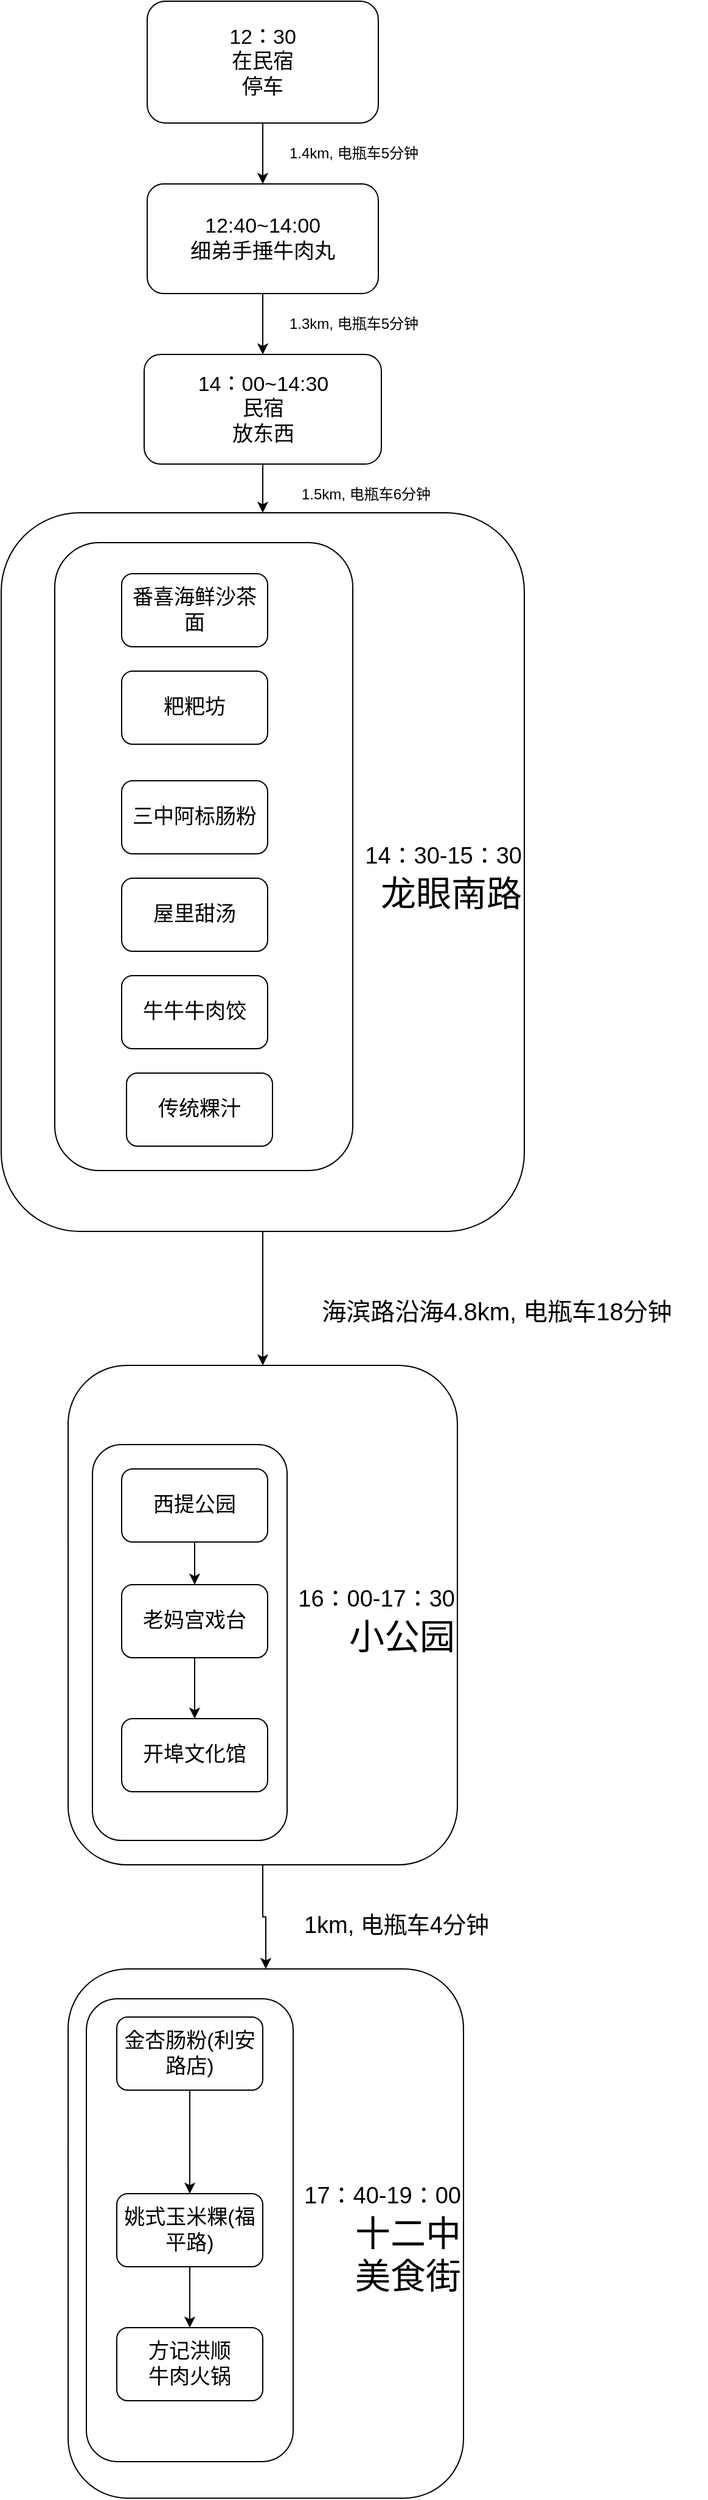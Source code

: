 <mxfile version="22.0.1" type="github">
  <diagram name="第 1 页" id="EQfGSvJC3iK6o-r2QsR9">
    <mxGraphModel dx="2384" dy="1347" grid="1" gridSize="10" guides="1" tooltips="1" connect="1" arrows="1" fold="1" page="1" pageScale="1" pageWidth="827" pageHeight="1169" math="0" shadow="0">
      <root>
        <mxCell id="0" />
        <mxCell id="1" parent="0" />
        <mxCell id="Vg29WNHCviliCaulk4M8-36" value="&lt;font style=&quot;font-size: 19px;&quot;&gt;17：40-19：00&lt;br&gt;&lt;/font&gt;十二中&lt;br&gt;美食街" style="rounded=1;whiteSpace=wrap;html=1;align=right;fontSize=29;" vertex="1" parent="1">
          <mxGeometry x="245" y="2025.5" width="325" height="434.5" as="geometry" />
        </mxCell>
        <mxCell id="Vg29WNHCviliCaulk4M8-42" style="edgeStyle=orthogonalEdgeStyle;rounded=0;orthogonalLoop=1;jettySize=auto;html=1;entryX=0.5;entryY=0;entryDx=0;entryDy=0;" edge="1" parent="1" source="Vg29WNHCviliCaulk4M8-24" target="Vg29WNHCviliCaulk4M8-36">
          <mxGeometry relative="1" as="geometry" />
        </mxCell>
        <mxCell id="Vg29WNHCviliCaulk4M8-24" value="&lt;font style=&quot;font-size: 19px;&quot;&gt;16：00-17：30&lt;br&gt;&lt;/font&gt;小公园" style="rounded=1;whiteSpace=wrap;html=1;align=right;fontSize=29;" vertex="1" parent="1">
          <mxGeometry x="245" y="1530" width="320" height="410" as="geometry" />
        </mxCell>
        <mxCell id="Vg29WNHCviliCaulk4M8-3" style="edgeStyle=orthogonalEdgeStyle;rounded=0;orthogonalLoop=1;jettySize=auto;html=1;entryX=0.5;entryY=0;entryDx=0;entryDy=0;" edge="1" parent="1" source="Vg29WNHCviliCaulk4M8-1" target="Vg29WNHCviliCaulk4M8-2">
          <mxGeometry relative="1" as="geometry" />
        </mxCell>
        <mxCell id="Vg29WNHCviliCaulk4M8-1" value="12：30&lt;br&gt;在民宿&lt;br&gt;停车" style="rounded=1;whiteSpace=wrap;html=1;fontSize=17;" vertex="1" parent="1">
          <mxGeometry x="310" y="410" width="190" height="100" as="geometry" />
        </mxCell>
        <mxCell id="Vg29WNHCviliCaulk4M8-6" style="edgeStyle=orthogonalEdgeStyle;rounded=0;orthogonalLoop=1;jettySize=auto;html=1;entryX=0.5;entryY=0;entryDx=0;entryDy=0;" edge="1" parent="1" source="Vg29WNHCviliCaulk4M8-2" target="Vg29WNHCviliCaulk4M8-5">
          <mxGeometry relative="1" as="geometry" />
        </mxCell>
        <mxCell id="Vg29WNHCviliCaulk4M8-2" value="12:40~14:00&lt;br&gt;细弟手捶牛肉丸" style="rounded=1;whiteSpace=wrap;html=1;fontSize=17;" vertex="1" parent="1">
          <mxGeometry x="310" y="560" width="190" height="90" as="geometry" />
        </mxCell>
        <mxCell id="Vg29WNHCviliCaulk4M8-4" value="1.4km, 电瓶车5分钟" style="text;html=1;strokeColor=none;fillColor=none;align=center;verticalAlign=middle;whiteSpace=wrap;rounded=0;" vertex="1" parent="1">
          <mxGeometry x="410" y="520" width="140" height="30" as="geometry" />
        </mxCell>
        <mxCell id="Vg29WNHCviliCaulk4M8-18" style="edgeStyle=orthogonalEdgeStyle;rounded=0;orthogonalLoop=1;jettySize=auto;html=1;" edge="1" parent="1" source="Vg29WNHCviliCaulk4M8-5" target="Vg29WNHCviliCaulk4M8-10">
          <mxGeometry relative="1" as="geometry" />
        </mxCell>
        <mxCell id="Vg29WNHCviliCaulk4M8-5" value="14：00~14:30&lt;br style=&quot;border-color: var(--border-color);&quot;&gt;民宿&lt;br style=&quot;border-color: var(--border-color);&quot;&gt;放东西" style="rounded=1;whiteSpace=wrap;html=1;fontSize=17;" vertex="1" parent="1">
          <mxGeometry x="307.5" y="700" width="195" height="90" as="geometry" />
        </mxCell>
        <mxCell id="Vg29WNHCviliCaulk4M8-7" value="1.3km, 电瓶车5分钟" style="text;html=1;strokeColor=none;fillColor=none;align=center;verticalAlign=middle;whiteSpace=wrap;rounded=0;" vertex="1" parent="1">
          <mxGeometry x="410" y="660" width="140" height="30" as="geometry" />
        </mxCell>
        <mxCell id="Vg29WNHCviliCaulk4M8-27" style="edgeStyle=orthogonalEdgeStyle;rounded=0;orthogonalLoop=1;jettySize=auto;html=1;entryX=0.5;entryY=0;entryDx=0;entryDy=0;" edge="1" parent="1" source="Vg29WNHCviliCaulk4M8-10" target="Vg29WNHCviliCaulk4M8-24">
          <mxGeometry relative="1" as="geometry" />
        </mxCell>
        <mxCell id="Vg29WNHCviliCaulk4M8-10" value="&lt;font style=&quot;font-size: 19px;&quot;&gt;14：30-15：30&lt;br&gt;&lt;/font&gt;龙眼南路" style="rounded=1;whiteSpace=wrap;html=1;align=right;fontSize=29;" vertex="1" parent="1">
          <mxGeometry x="190" y="830" width="430" height="590" as="geometry" />
        </mxCell>
        <mxCell id="Vg29WNHCviliCaulk4M8-11" value="" style="rounded=1;whiteSpace=wrap;html=1;" vertex="1" parent="1">
          <mxGeometry x="234" y="854.5" width="245" height="515.5" as="geometry" />
        </mxCell>
        <mxCell id="Vg29WNHCviliCaulk4M8-12" value="三中阿标肠粉" style="rounded=1;whiteSpace=wrap;html=1;fontSize=17;" vertex="1" parent="1">
          <mxGeometry x="289" y="1050" width="120" height="60" as="geometry" />
        </mxCell>
        <mxCell id="Vg29WNHCviliCaulk4M8-13" value="屋里甜汤" style="rounded=1;whiteSpace=wrap;html=1;fontSize=17;" vertex="1" parent="1">
          <mxGeometry x="289" y="1130" width="120" height="60" as="geometry" />
        </mxCell>
        <mxCell id="Vg29WNHCviliCaulk4M8-14" value="粑粑坊" style="rounded=1;whiteSpace=wrap;html=1;fontSize=17;" vertex="1" parent="1">
          <mxGeometry x="289" y="960" width="120" height="60" as="geometry" />
        </mxCell>
        <mxCell id="Vg29WNHCviliCaulk4M8-15" value="牛牛牛肉饺" style="rounded=1;whiteSpace=wrap;html=1;fontSize=17;" vertex="1" parent="1">
          <mxGeometry x="289" y="1210" width="120" height="60" as="geometry" />
        </mxCell>
        <mxCell id="Vg29WNHCviliCaulk4M8-16" value="番喜海鲜沙茶面" style="rounded=1;whiteSpace=wrap;html=1;fontSize=17;" vertex="1" parent="1">
          <mxGeometry x="289" y="880" width="120" height="60" as="geometry" />
        </mxCell>
        <mxCell id="Vg29WNHCviliCaulk4M8-17" value="传统粿汁" style="rounded=1;whiteSpace=wrap;html=1;fontSize=17;" vertex="1" parent="1">
          <mxGeometry x="293" y="1290" width="120" height="60" as="geometry" />
        </mxCell>
        <mxCell id="Vg29WNHCviliCaulk4M8-19" value="1.5km, 电瓶车6分钟" style="text;html=1;strokeColor=none;fillColor=none;align=center;verticalAlign=middle;whiteSpace=wrap;rounded=0;" vertex="1" parent="1">
          <mxGeometry x="420" y="800" width="140" height="30" as="geometry" />
        </mxCell>
        <mxCell id="Vg29WNHCviliCaulk4M8-20" value="" style="rounded=1;whiteSpace=wrap;html=1;" vertex="1" parent="1">
          <mxGeometry x="265" y="1595" width="160" height="325" as="geometry" />
        </mxCell>
        <mxCell id="Vg29WNHCviliCaulk4M8-25" style="edgeStyle=orthogonalEdgeStyle;rounded=0;orthogonalLoop=1;jettySize=auto;html=1;" edge="1" parent="1" source="Vg29WNHCviliCaulk4M8-21" target="Vg29WNHCviliCaulk4M8-22">
          <mxGeometry relative="1" as="geometry" />
        </mxCell>
        <mxCell id="Vg29WNHCviliCaulk4M8-21" value="&lt;font style=&quot;font-size: 17px;&quot;&gt;西提公园&lt;/font&gt;" style="rounded=1;whiteSpace=wrap;html=1;fontSize=17;" vertex="1" parent="1">
          <mxGeometry x="289" y="1615" width="120" height="60" as="geometry" />
        </mxCell>
        <mxCell id="Vg29WNHCviliCaulk4M8-26" style="edgeStyle=orthogonalEdgeStyle;rounded=0;orthogonalLoop=1;jettySize=auto;html=1;" edge="1" parent="1" source="Vg29WNHCviliCaulk4M8-22" target="Vg29WNHCviliCaulk4M8-23">
          <mxGeometry relative="1" as="geometry" />
        </mxCell>
        <mxCell id="Vg29WNHCviliCaulk4M8-22" value="老妈宫戏台" style="rounded=1;whiteSpace=wrap;html=1;fontSize=17;" vertex="1" parent="1">
          <mxGeometry x="289" y="1710" width="120" height="60" as="geometry" />
        </mxCell>
        <mxCell id="Vg29WNHCviliCaulk4M8-23" value="开埠文化馆" style="rounded=1;whiteSpace=wrap;html=1;fontSize=17;" vertex="1" parent="1">
          <mxGeometry x="289" y="1820" width="120" height="60" as="geometry" />
        </mxCell>
        <mxCell id="Vg29WNHCviliCaulk4M8-30" value="海滨路沿海4.8km, 电瓶车18分钟" style="text;html=1;strokeColor=none;fillColor=none;align=center;verticalAlign=middle;whiteSpace=wrap;rounded=0;fontSize=20;" vertex="1" parent="1">
          <mxGeometry x="425" y="1460" width="345" height="50" as="geometry" />
        </mxCell>
        <mxCell id="Vg29WNHCviliCaulk4M8-31" value="" style="rounded=1;whiteSpace=wrap;html=1;" vertex="1" parent="1">
          <mxGeometry x="260" y="2050" width="170" height="380" as="geometry" />
        </mxCell>
        <mxCell id="Vg29WNHCviliCaulk4M8-39" style="edgeStyle=orthogonalEdgeStyle;rounded=0;orthogonalLoop=1;jettySize=auto;html=1;" edge="1" parent="1" source="Vg29WNHCviliCaulk4M8-32" target="Vg29WNHCviliCaulk4M8-35">
          <mxGeometry relative="1" as="geometry" />
        </mxCell>
        <mxCell id="Vg29WNHCviliCaulk4M8-32" value="金杏肠粉(利安路店)" style="rounded=1;whiteSpace=wrap;html=1;fontSize=17;" vertex="1" parent="1">
          <mxGeometry x="285" y="2065" width="120" height="60" as="geometry" />
        </mxCell>
        <mxCell id="Vg29WNHCviliCaulk4M8-34" value="方记洪顺&lt;br&gt;牛肉火锅" style="rounded=1;whiteSpace=wrap;html=1;fontSize=17;" vertex="1" parent="1">
          <mxGeometry x="285" y="2320" width="120" height="60" as="geometry" />
        </mxCell>
        <mxCell id="Vg29WNHCviliCaulk4M8-40" style="edgeStyle=orthogonalEdgeStyle;rounded=0;orthogonalLoop=1;jettySize=auto;html=1;" edge="1" parent="1" source="Vg29WNHCviliCaulk4M8-35" target="Vg29WNHCviliCaulk4M8-34">
          <mxGeometry relative="1" as="geometry" />
        </mxCell>
        <mxCell id="Vg29WNHCviliCaulk4M8-35" value="姚式玉米粿(福平路)" style="rounded=1;whiteSpace=wrap;html=1;fontSize=17;" vertex="1" parent="1">
          <mxGeometry x="285" y="2210" width="120" height="60" as="geometry" />
        </mxCell>
        <mxCell id="Vg29WNHCviliCaulk4M8-41" value="1km, 电瓶车4分钟" style="text;html=1;strokeColor=none;fillColor=none;align=center;verticalAlign=middle;whiteSpace=wrap;rounded=0;fontSize=19;" vertex="1" parent="1">
          <mxGeometry x="420" y="1970" width="190" height="40" as="geometry" />
        </mxCell>
      </root>
    </mxGraphModel>
  </diagram>
</mxfile>
